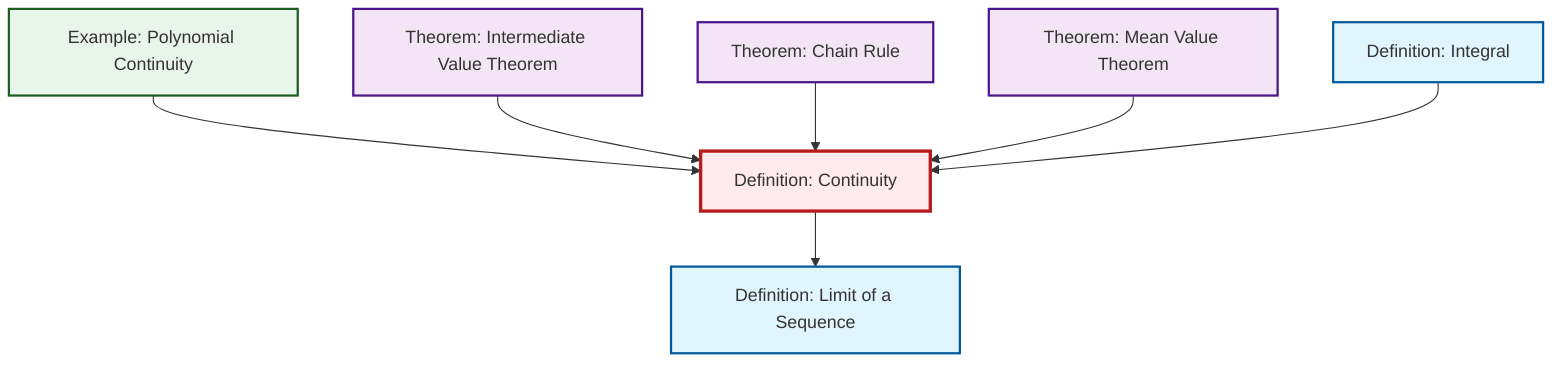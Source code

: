 graph TD
    classDef definition fill:#e1f5fe,stroke:#01579b,stroke-width:2px
    classDef theorem fill:#f3e5f5,stroke:#4a148c,stroke-width:2px
    classDef axiom fill:#fff3e0,stroke:#e65100,stroke-width:2px
    classDef example fill:#e8f5e9,stroke:#1b5e20,stroke-width:2px
    classDef current fill:#ffebee,stroke:#b71c1c,stroke-width:3px
    ex-polynomial-continuity["Example: Polynomial Continuity"]:::example
    thm-intermediate-value["Theorem: Intermediate Value Theorem"]:::theorem
    def-continuity["Definition: Continuity"]:::definition
    def-integral["Definition: Integral"]:::definition
    thm-chain-rule["Theorem: Chain Rule"]:::theorem
    def-limit["Definition: Limit of a Sequence"]:::definition
    thm-mean-value["Theorem: Mean Value Theorem"]:::theorem
    def-continuity --> def-limit
    ex-polynomial-continuity --> def-continuity
    thm-intermediate-value --> def-continuity
    thm-chain-rule --> def-continuity
    thm-mean-value --> def-continuity
    def-integral --> def-continuity
    class def-continuity current